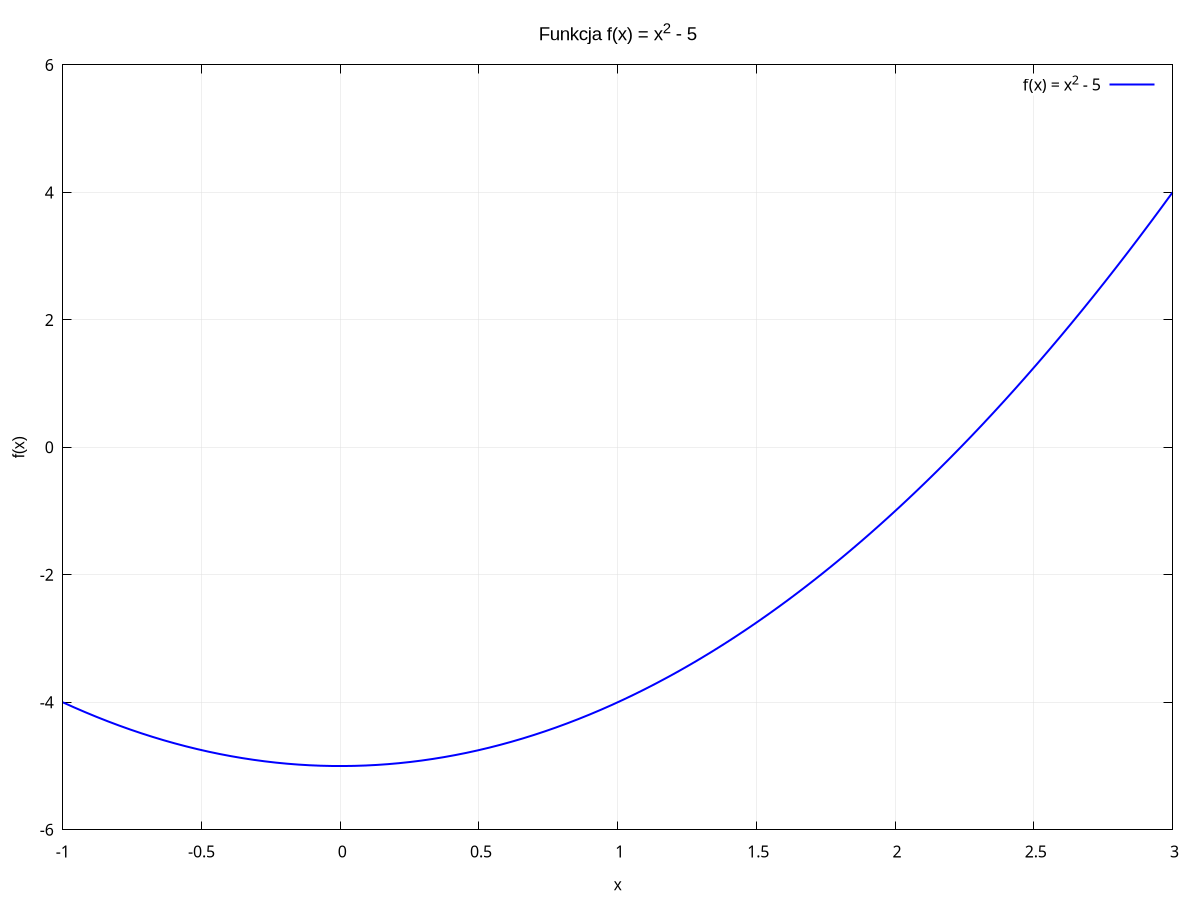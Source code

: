 # Wybór terminala wyjściowego
set terminal png enhanced font 'Arial,12'
set output 'wykres1.png'

# Ustawienia tytułu i etykiet osi z lepszym formatowaniem
set title "Funkcja f(x) = x^2 - 5" font 'Arial,14'
set xlabel "x" font 'Arial,12'
set ylabel "f(x)" font 'Arial,12'

# Włączenie siatki na wykresie z delikatniejszym wyglądem
set grid linestyle 1 linecolor rgb "#E0E0E0" linewidth 0.5

# Ustawienia zakresu osi x i y
set xrange [-1:3]
set yrange [-6:6]

# Rysowanie wykresu funkcji f(x) = x^2 - 5 w kolorze niebieskim
plot x**2 - 5 with lines lw 2 linecolor rgb "#0000FF" title "f(x) = x^2 - 5"